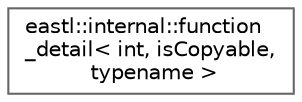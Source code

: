 digraph "类继承关系图"
{
 // LATEX_PDF_SIZE
  bgcolor="transparent";
  edge [fontname=Helvetica,fontsize=10,labelfontname=Helvetica,labelfontsize=10];
  node [fontname=Helvetica,fontsize=10,shape=box,height=0.2,width=0.4];
  rankdir="LR";
  Node0 [id="Node000000",label="eastl::internal::function\l_detail\< int, isCopyable,\l typename \>",height=0.2,width=0.4,color="grey40", fillcolor="white", style="filled",URL="$classeastl_1_1internal_1_1function__detail.html",tooltip=" "];
}
